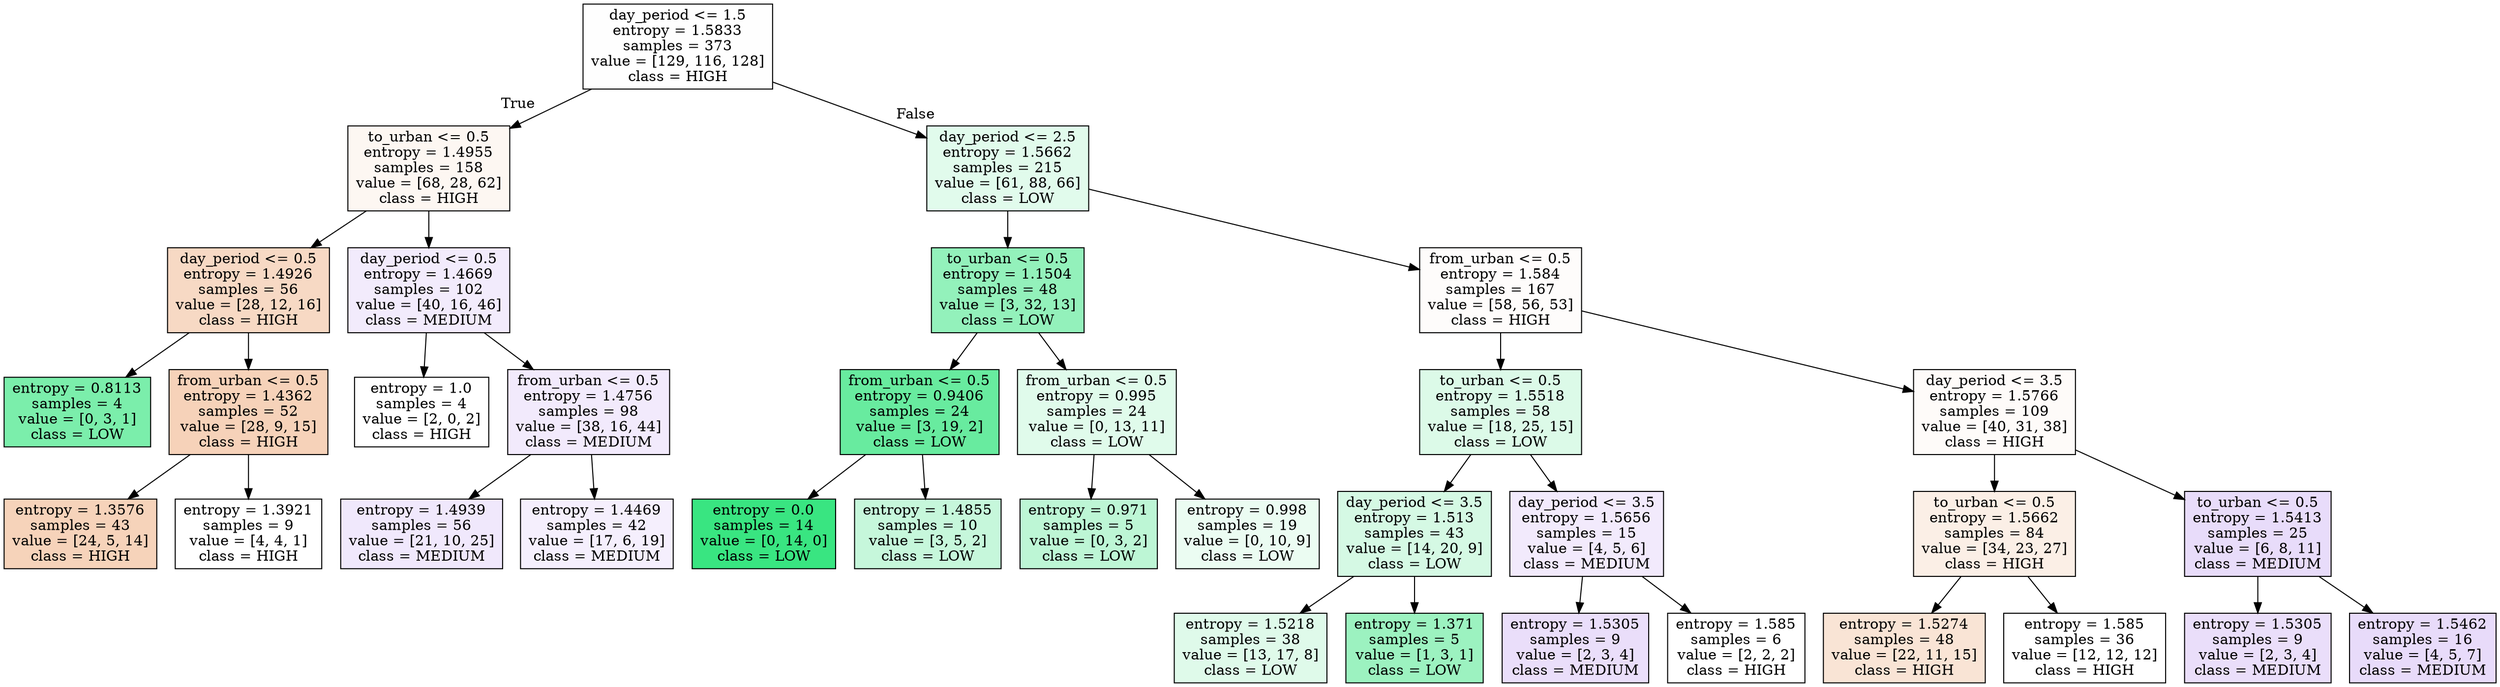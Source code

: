 digraph Tree {
node [shape=box, style="filled", color="black"] ;
0 [label="day_period <= 1.5\nentropy = 1.5833\nsamples = 373\nvalue = [129, 116, 128]\nclass = HIGH", fillcolor="#e5813901"] ;
1 [label="to_urban <= 0.5\nentropy = 1.4955\nsamples = 158\nvalue = [68, 28, 62]\nclass = HIGH", fillcolor="#e5813910"] ;
0 -> 1 [labeldistance=2.5, labelangle=45, headlabel="True"] ;
2 [label="day_period <= 0.5\nentropy = 1.4926\nsamples = 56\nvalue = [28, 12, 16]\nclass = HIGH", fillcolor="#e581394c"] ;
1 -> 2 ;
3 [label="entropy = 0.8113\nsamples = 4\nvalue = [0, 3, 1]\nclass = LOW", fillcolor="#39e581aa"] ;
2 -> 3 ;
4 [label="from_urban <= 0.5\nentropy = 1.4362\nsamples = 52\nvalue = [28, 9, 15]\nclass = HIGH", fillcolor="#e581395a"] ;
2 -> 4 ;
5 [label="entropy = 1.3576\nsamples = 43\nvalue = [24, 5, 14]\nclass = HIGH", fillcolor="#e5813958"] ;
4 -> 5 ;
6 [label="entropy = 1.3921\nsamples = 9\nvalue = [4, 4, 1]\nclass = HIGH", fillcolor="#e5813900"] ;
4 -> 6 ;
7 [label="day_period <= 0.5\nentropy = 1.4669\nsamples = 102\nvalue = [40, 16, 46]\nclass = MEDIUM", fillcolor="#8139e519"] ;
1 -> 7 ;
8 [label="entropy = 1.0\nsamples = 4\nvalue = [2, 0, 2]\nclass = HIGH", fillcolor="#e5813900"] ;
7 -> 8 ;
9 [label="from_urban <= 0.5\nentropy = 1.4756\nsamples = 98\nvalue = [38, 16, 44]\nclass = MEDIUM", fillcolor="#8139e51a"] ;
7 -> 9 ;
10 [label="entropy = 1.4939\nsamples = 56\nvalue = [21, 10, 25]\nclass = MEDIUM", fillcolor="#8139e51d"] ;
9 -> 10 ;
11 [label="entropy = 1.4469\nsamples = 42\nvalue = [17, 6, 19]\nclass = MEDIUM", fillcolor="#8139e514"] ;
9 -> 11 ;
12 [label="day_period <= 2.5\nentropy = 1.5662\nsamples = 215\nvalue = [61, 88, 66]\nclass = LOW", fillcolor="#39e58126"] ;
0 -> 12 [labeldistance=2.5, labelangle=-45, headlabel="False"] ;
13 [label="to_urban <= 0.5\nentropy = 1.1504\nsamples = 48\nvalue = [3, 32, 13]\nclass = LOW", fillcolor="#39e5818a"] ;
12 -> 13 ;
14 [label="from_urban <= 0.5\nentropy = 0.9406\nsamples = 24\nvalue = [3, 19, 2]\nclass = LOW", fillcolor="#39e581c2"] ;
13 -> 14 ;
15 [label="entropy = 0.0\nsamples = 14\nvalue = [0, 14, 0]\nclass = LOW", fillcolor="#39e581ff"] ;
14 -> 15 ;
16 [label="entropy = 1.4855\nsamples = 10\nvalue = [3, 5, 2]\nclass = LOW", fillcolor="#39e58149"] ;
14 -> 16 ;
17 [label="from_urban <= 0.5\nentropy = 0.995\nsamples = 24\nvalue = [0, 13, 11]\nclass = LOW", fillcolor="#39e58127"] ;
13 -> 17 ;
18 [label="entropy = 0.971\nsamples = 5\nvalue = [0, 3, 2]\nclass = LOW", fillcolor="#39e58155"] ;
17 -> 18 ;
19 [label="entropy = 0.998\nsamples = 19\nvalue = [0, 10, 9]\nclass = LOW", fillcolor="#39e58119"] ;
17 -> 19 ;
20 [label="from_urban <= 0.5\nentropy = 1.584\nsamples = 167\nvalue = [58, 56, 53]\nclass = HIGH", fillcolor="#e5813905"] ;
12 -> 20 ;
21 [label="to_urban <= 0.5\nentropy = 1.5518\nsamples = 58\nvalue = [18, 25, 15]\nclass = LOW", fillcolor="#39e5812d"] ;
20 -> 21 ;
22 [label="day_period <= 3.5\nentropy = 1.513\nsamples = 43\nvalue = [14, 20, 9]\nclass = LOW", fillcolor="#39e58135"] ;
21 -> 22 ;
23 [label="entropy = 1.5218\nsamples = 38\nvalue = [13, 17, 8]\nclass = LOW", fillcolor="#39e58129"] ;
22 -> 23 ;
24 [label="entropy = 1.371\nsamples = 5\nvalue = [1, 3, 1]\nclass = LOW", fillcolor="#39e5817f"] ;
22 -> 24 ;
25 [label="day_period <= 3.5\nentropy = 1.5656\nsamples = 15\nvalue = [4, 5, 6]\nclass = MEDIUM", fillcolor="#8139e51a"] ;
21 -> 25 ;
26 [label="entropy = 1.5305\nsamples = 9\nvalue = [2, 3, 4]\nclass = MEDIUM", fillcolor="#8139e52a"] ;
25 -> 26 ;
27 [label="entropy = 1.585\nsamples = 6\nvalue = [2, 2, 2]\nclass = HIGH", fillcolor="#e5813900"] ;
25 -> 27 ;
28 [label="day_period <= 3.5\nentropy = 1.5766\nsamples = 109\nvalue = [40, 31, 38]\nclass = HIGH", fillcolor="#e5813907"] ;
20 -> 28 ;
29 [label="to_urban <= 0.5\nentropy = 1.5662\nsamples = 84\nvalue = [34, 23, 27]\nclass = HIGH", fillcolor="#e581391f"] ;
28 -> 29 ;
30 [label="entropy = 1.5274\nsamples = 48\nvalue = [22, 11, 15]\nclass = HIGH", fillcolor="#e5813936"] ;
29 -> 30 ;
31 [label="entropy = 1.585\nsamples = 36\nvalue = [12, 12, 12]\nclass = HIGH", fillcolor="#e5813900"] ;
29 -> 31 ;
32 [label="to_urban <= 0.5\nentropy = 1.5413\nsamples = 25\nvalue = [6, 8, 11]\nclass = MEDIUM", fillcolor="#8139e52d"] ;
28 -> 32 ;
33 [label="entropy = 1.5305\nsamples = 9\nvalue = [2, 3, 4]\nclass = MEDIUM", fillcolor="#8139e52a"] ;
32 -> 33 ;
34 [label="entropy = 1.5462\nsamples = 16\nvalue = [4, 5, 7]\nclass = MEDIUM", fillcolor="#8139e52e"] ;
32 -> 34 ;
}